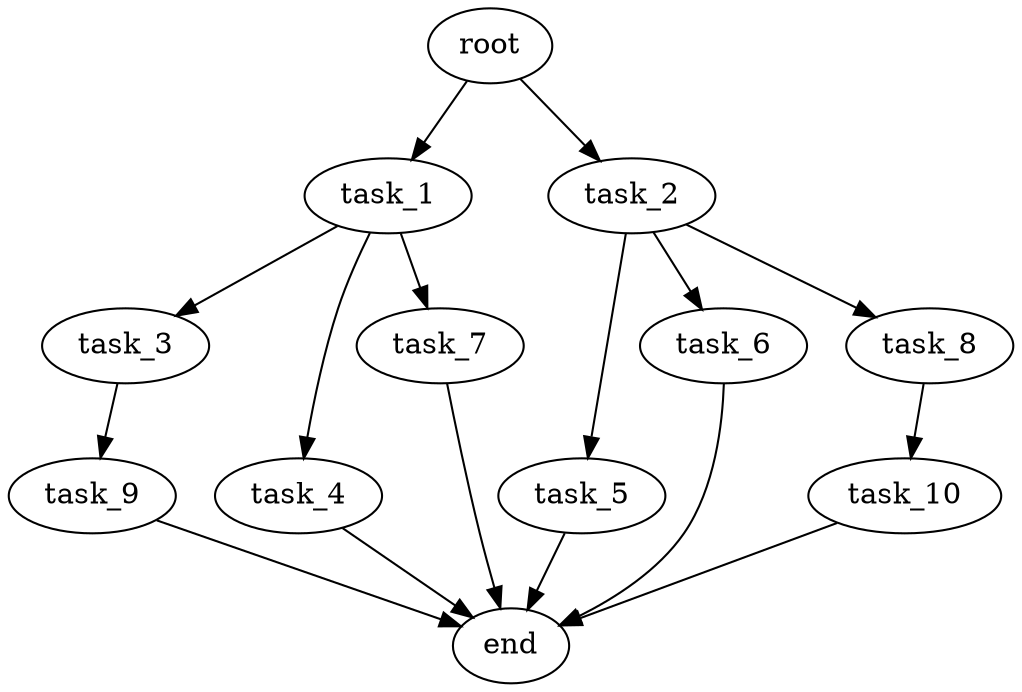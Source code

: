 digraph G {
  root [size="0.000000e+00"];
  task_1 [size="9.723825e+09"];
  task_2 [size="6.423744e+09"];
  task_3 [size="4.500295e+09"];
  task_4 [size="6.801410e+09"];
  task_5 [size="3.445803e+09"];
  task_6 [size="8.779724e+09"];
  task_7 [size="7.802849e+09"];
  task_8 [size="6.398299e+09"];
  task_9 [size="1.820449e+09"];
  task_10 [size="9.662680e+09"];
  end [size="0.000000e+00"];

  root -> task_1 [size="1.000000e-12"];
  root -> task_2 [size="1.000000e-12"];
  task_1 -> task_3 [size="4.500295e+08"];
  task_1 -> task_4 [size="6.801410e+08"];
  task_1 -> task_7 [size="7.802849e+08"];
  task_2 -> task_5 [size="3.445803e+08"];
  task_2 -> task_6 [size="8.779724e+08"];
  task_2 -> task_8 [size="6.398299e+08"];
  task_3 -> task_9 [size="1.820449e+08"];
  task_4 -> end [size="1.000000e-12"];
  task_5 -> end [size="1.000000e-12"];
  task_6 -> end [size="1.000000e-12"];
  task_7 -> end [size="1.000000e-12"];
  task_8 -> task_10 [size="9.662680e+08"];
  task_9 -> end [size="1.000000e-12"];
  task_10 -> end [size="1.000000e-12"];
}
